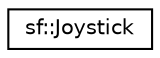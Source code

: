 digraph "Graphical Class Hierarchy"
{
  edge [fontname="Helvetica",fontsize="10",labelfontname="Helvetica",labelfontsize="10"];
  node [fontname="Helvetica",fontsize="10",shape=record];
  rankdir="LR";
  Node0 [label="sf::Joystick",height=0.2,width=0.4,color="black", fillcolor="white", style="filled",URL="$classsf_1_1_joystick.html",tooltip="Give access to the real-time state of the joysticks. "];
}
